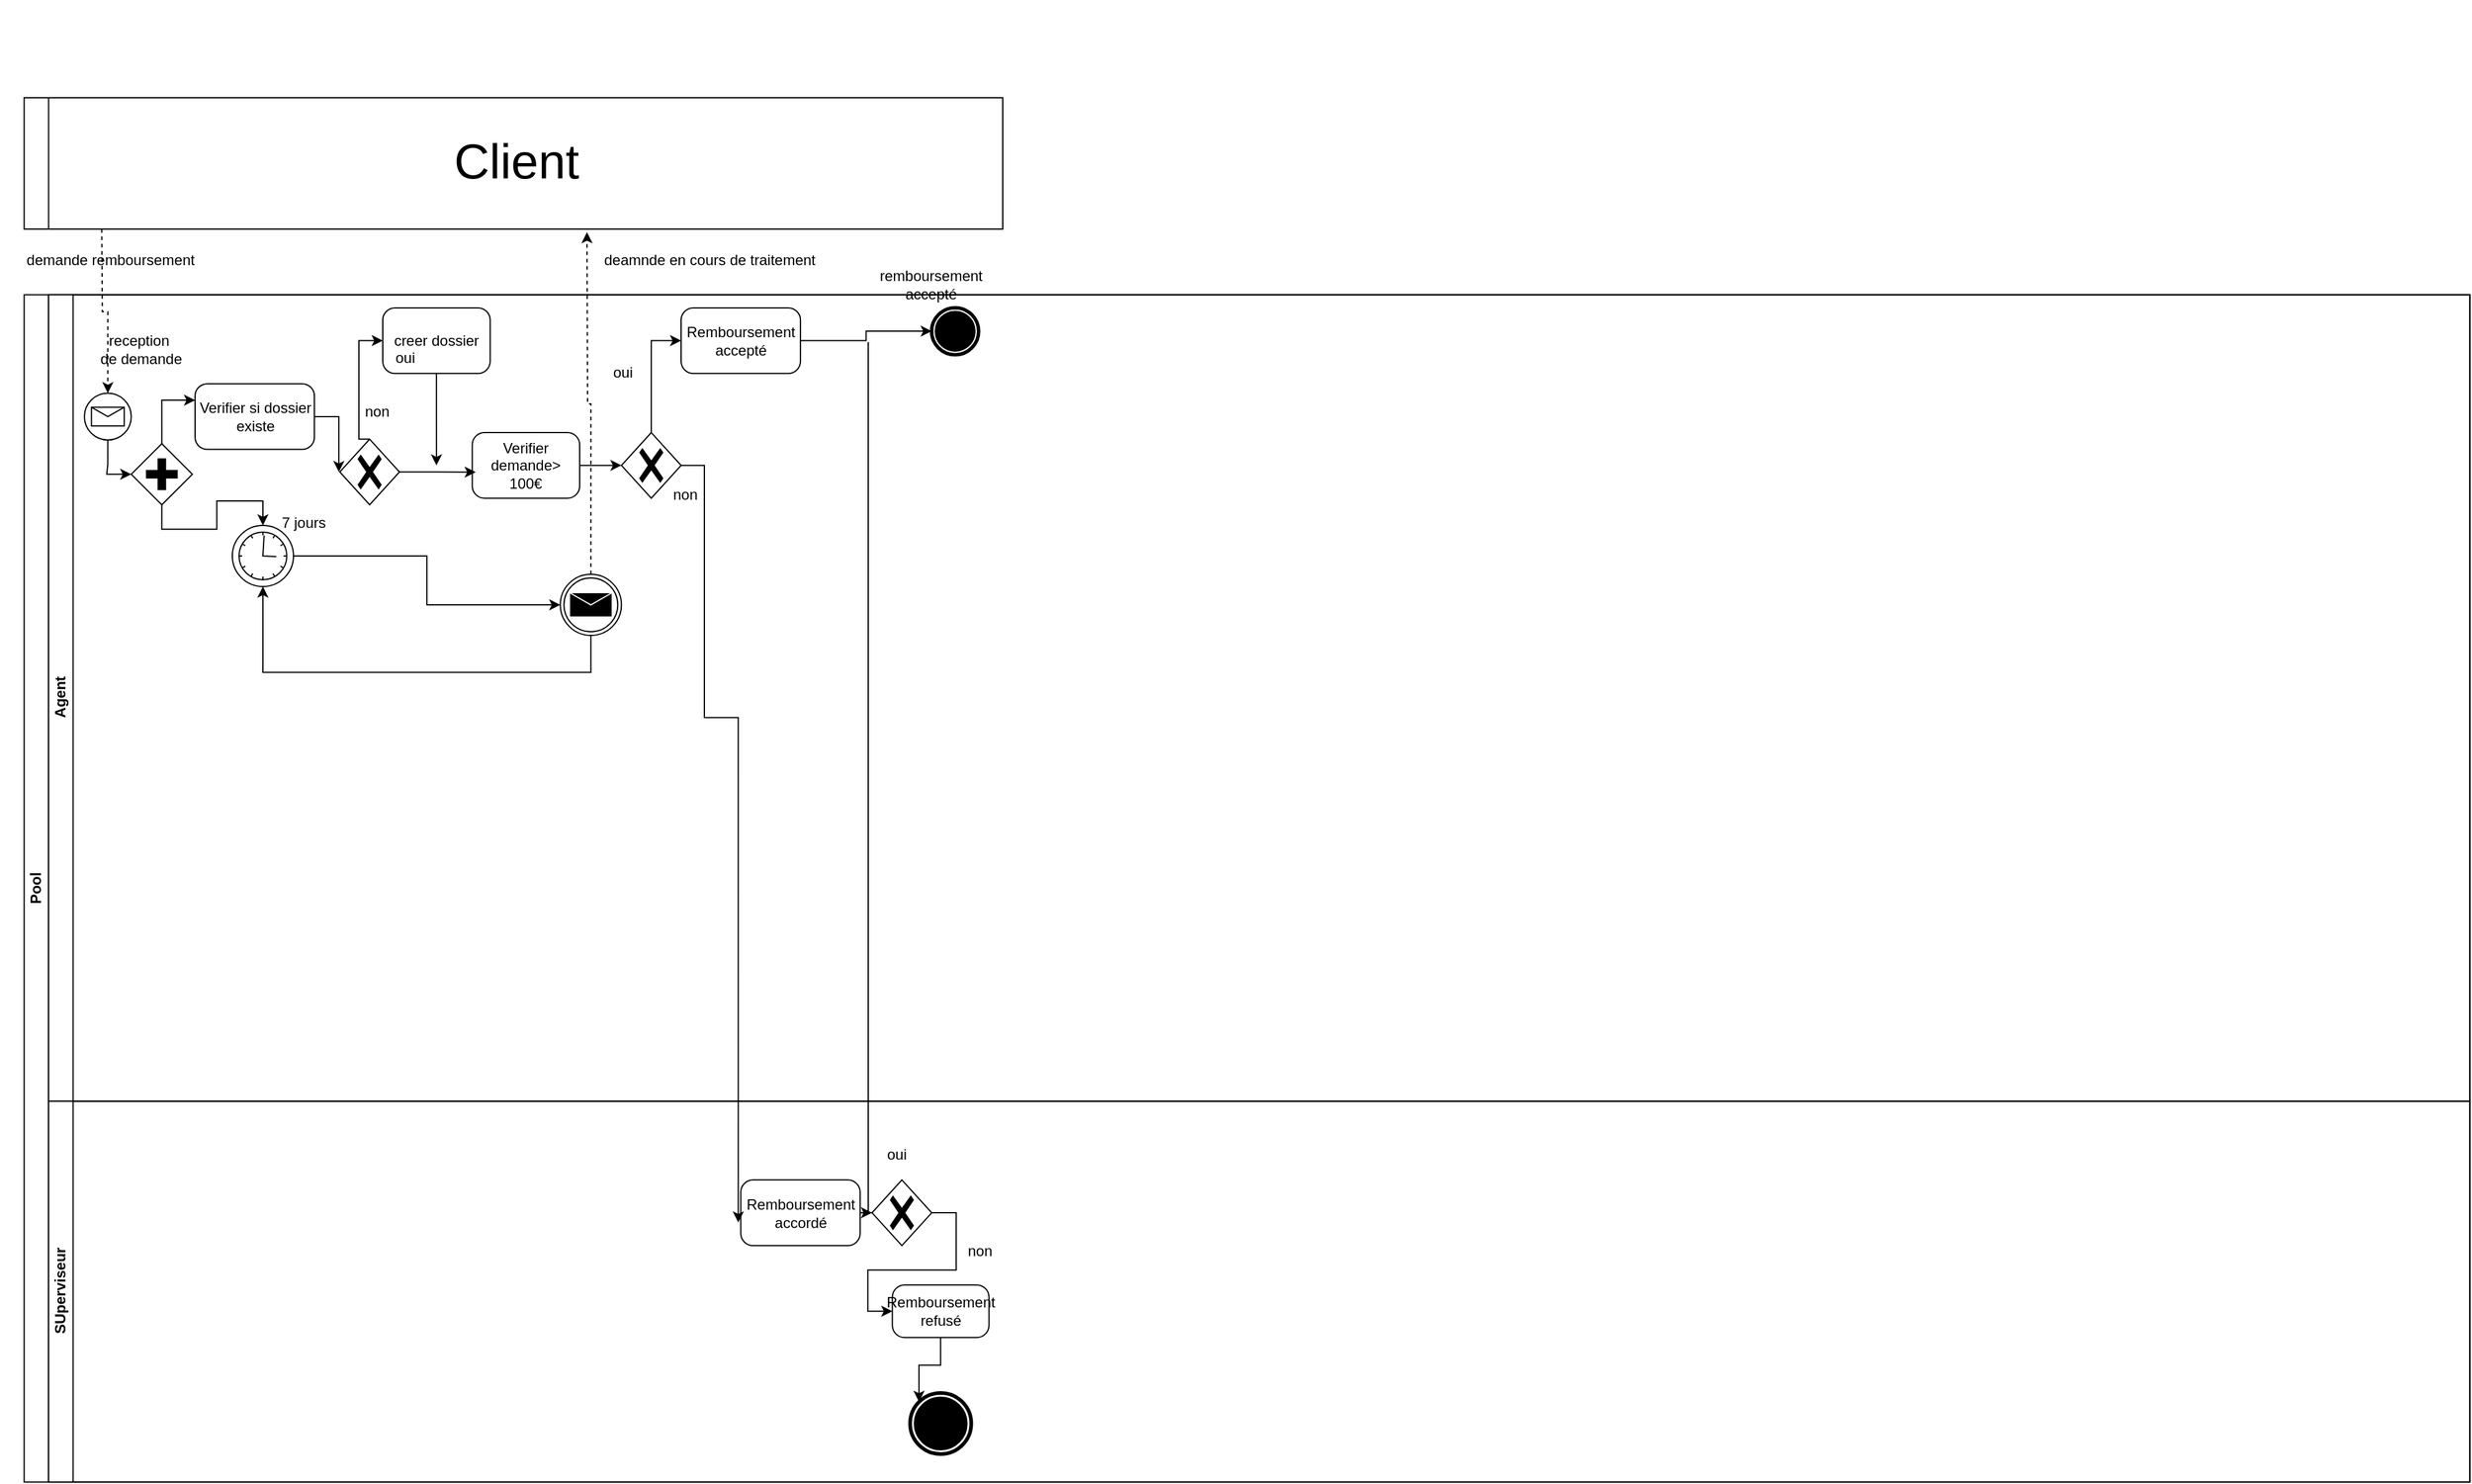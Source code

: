 <mxfile version="24.7.17">
  <diagram name="Page-1" id="uGdV3QrJ44gtEsTstzMS">
    <mxGraphModel dx="1434" dy="1954" grid="1" gridSize="10" guides="1" tooltips="1" connect="1" arrows="1" fold="1" page="1" pageScale="1" pageWidth="827" pageHeight="1169" background="none" math="0" shadow="0">
      <root>
        <mxCell id="0" />
        <mxCell id="1" parent="0" />
        <mxCell id="ghEgp-OwD1J704yQH-gl-111" value="" style="group" parent="1" vertex="1" connectable="0">
          <mxGeometry y="-80" width="2019.759" height="1212.836" as="geometry" />
        </mxCell>
        <mxCell id="ghEgp-OwD1J704yQH-gl-66" value="" style="group" parent="ghEgp-OwD1J704yQH-gl-111" vertex="1" connectable="0">
          <mxGeometry width="2019.759" height="1212.836" as="geometry" />
        </mxCell>
        <mxCell id="ghEgp-OwD1J704yQH-gl-112" value="" style="group" parent="ghEgp-OwD1J704yQH-gl-66" vertex="1" connectable="0">
          <mxGeometry x="10" y="80" width="2009.759" height="1132.836" as="geometry" />
        </mxCell>
        <mxCell id="ghEgp-OwD1J704yQH-gl-72" style="edgeStyle=orthogonalEdgeStyle;rounded=0;orthogonalLoop=1;jettySize=auto;html=1;dashed=1;entryX=0.5;entryY=0;entryDx=0;entryDy=0;entryPerimeter=0;" parent="ghEgp-OwD1J704yQH-gl-112" target="ghEgp-OwD1J704yQH-gl-77" edge="1">
          <mxGeometry relative="1" as="geometry">
            <mxPoint x="73.193" y="107.463" as="sourcePoint" />
            <mxPoint x="73.193" y="198.806" as="targetPoint" />
          </mxGeometry>
        </mxCell>
        <mxCell id="ghEgp-OwD1J704yQH-gl-1" value="" style="swimlane;startSize=20;horizontal=0;html=1;whiteSpace=wrap;" parent="ghEgp-OwD1J704yQH-gl-112" vertex="1">
          <mxGeometry x="9.759" width="800.241" height="107.463" as="geometry">
            <mxRectangle y="20" width="50" height="40" as="alternateBounds" />
          </mxGeometry>
        </mxCell>
        <mxCell id="ghEgp-OwD1J704yQH-gl-10" value="&lt;font style=&quot;font-size: 40px;&quot;&gt;Client&lt;/font&gt;" style="text;html=1;align=center;verticalAlign=middle;resizable=0;points=[];autosize=1;strokeColor=none;fillColor=none;" parent="ghEgp-OwD1J704yQH-gl-1" vertex="1">
          <mxGeometry x="337.451" y="21.493" width="130" height="60" as="geometry" />
        </mxCell>
        <mxCell id="ghEgp-OwD1J704yQH-gl-73" value="Pool" style="swimlane;html=1;childLayout=stackLayout;resizeParent=1;resizeParentMax=0;horizontal=0;startSize=20;horizontalStack=0;whiteSpace=wrap;" parent="ghEgp-OwD1J704yQH-gl-112" vertex="1">
          <mxGeometry x="9.759" y="161.194" width="2000" height="971.642" as="geometry" />
        </mxCell>
        <mxCell id="ghEgp-OwD1J704yQH-gl-75" value="Agent" style="swimlane;html=1;startSize=20;horizontal=0;" parent="ghEgp-OwD1J704yQH-gl-73" vertex="1">
          <mxGeometry x="20" width="1980" height="660" as="geometry" />
        </mxCell>
        <mxCell id="ghEgp-OwD1J704yQH-gl-77" value="" style="points=[[0.145,0.145,0],[0.5,0,0],[0.855,0.145,0],[1,0.5,0],[0.855,0.855,0],[0.5,1,0],[0.145,0.855,0],[0,0.5,0]];shape=mxgraph.bpmn.event;html=1;verticalLabelPosition=bottom;labelBackgroundColor=#ffffff;verticalAlign=top;align=center;perimeter=ellipsePerimeter;outlineConnect=0;aspect=fixed;outline=standard;symbol=message;" parent="ghEgp-OwD1J704yQH-gl-75" vertex="1">
          <mxGeometry x="29.277" y="80.597" width="38.298" height="38.298" as="geometry" />
        </mxCell>
        <mxCell id="ghEgp-OwD1J704yQH-gl-79" value="&lt;div&gt;reception&amp;nbsp;&lt;/div&gt;&lt;div&gt;de demande&lt;/div&gt;" style="text;html=1;align=center;verticalAlign=middle;resizable=0;points=[];autosize=1;strokeColor=none;fillColor=none;" parent="ghEgp-OwD1J704yQH-gl-75" vertex="1">
          <mxGeometry x="29.759" y="24.475" width="90" height="40" as="geometry" />
        </mxCell>
        <mxCell id="ghEgp-OwD1J704yQH-gl-80" value="Verifier si dossier existe" style="points=[[0.25,0,0],[0.5,0,0],[0.75,0,0],[1,0.25,0],[1,0.5,0],[1,0.75,0],[0.75,1,0],[0.5,1,0],[0.25,1,0],[0,0.75,0],[0,0.5,0],[0,0.25,0]];shape=mxgraph.bpmn.task;whiteSpace=wrap;rectStyle=rounded;size=10;html=1;container=1;expand=0;collapsible=0;taskMarker=abstract;" parent="ghEgp-OwD1J704yQH-gl-75" vertex="1">
          <mxGeometry x="119.758" y="72.884" width="97.59" height="53.731" as="geometry" />
        </mxCell>
        <mxCell id="ghEgp-OwD1J704yQH-gl-82" value="" style="points=[[0.25,0.25,0],[0.5,0,0],[0.75,0.25,0],[1,0.5,0],[0.75,0.75,0],[0.5,1,0],[0.25,0.75,0],[0,0.5,0]];shape=mxgraph.bpmn.gateway2;html=1;verticalLabelPosition=bottom;labelBackgroundColor=#ffffff;verticalAlign=top;align=center;perimeter=rhombusPerimeter;outlineConnect=0;outline=none;symbol=none;gwType=exclusive;" parent="ghEgp-OwD1J704yQH-gl-75" vertex="1">
          <mxGeometry x="238.12" y="118.209" width="48.795" height="53.731" as="geometry" />
        </mxCell>
        <mxCell id="ghEgp-OwD1J704yQH-gl-83" style="edgeStyle=orthogonalEdgeStyle;rounded=0;orthogonalLoop=1;jettySize=auto;html=1;entryX=0;entryY=0.5;entryDx=0;entryDy=0;entryPerimeter=0;" parent="ghEgp-OwD1J704yQH-gl-75" source="ghEgp-OwD1J704yQH-gl-80" target="ghEgp-OwD1J704yQH-gl-82" edge="1">
          <mxGeometry relative="1" as="geometry" />
        </mxCell>
        <mxCell id="ghEgp-OwD1J704yQH-gl-89" style="edgeStyle=orthogonalEdgeStyle;rounded=0;orthogonalLoop=1;jettySize=auto;html=1;" parent="ghEgp-OwD1J704yQH-gl-75" source="ghEgp-OwD1J704yQH-gl-84" edge="1">
          <mxGeometry relative="1" as="geometry">
            <mxPoint x="317.169" y="139.701" as="targetPoint" />
          </mxGeometry>
        </mxCell>
        <mxCell id="ghEgp-OwD1J704yQH-gl-84" value="creer dossier" style="points=[[0.25,0,0],[0.5,0,0],[0.75,0,0],[1,0.25,0],[1,0.5,0],[1,0.75,0],[0.75,1,0],[0.5,1,0],[0.25,1,0],[0,0.75,0],[0,0.5,0],[0,0.25,0]];shape=mxgraph.bpmn.task;whiteSpace=wrap;rectStyle=rounded;size=10;html=1;container=1;expand=0;collapsible=0;taskMarker=abstract;" parent="ghEgp-OwD1J704yQH-gl-75" vertex="1">
          <mxGeometry x="273.253" y="10.746" width="87.831" height="53.731" as="geometry" />
        </mxCell>
        <mxCell id="ghEgp-OwD1J704yQH-gl-85" style="edgeStyle=orthogonalEdgeStyle;rounded=0;orthogonalLoop=1;jettySize=auto;html=1;exitX=0.5;exitY=0;exitDx=0;exitDy=0;exitPerimeter=0;entryX=0;entryY=0.5;entryDx=0;entryDy=0;entryPerimeter=0;" parent="ghEgp-OwD1J704yQH-gl-75" source="ghEgp-OwD1J704yQH-gl-82" target="ghEgp-OwD1J704yQH-gl-84" edge="1">
          <mxGeometry relative="1" as="geometry">
            <Array as="points">
              <mxPoint x="253.735" y="118.209" />
              <mxPoint x="253.735" y="37.612" />
            </Array>
          </mxGeometry>
        </mxCell>
        <mxCell id="ghEgp-OwD1J704yQH-gl-86" value="non" style="text;html=1;align=center;verticalAlign=middle;resizable=0;points=[];autosize=1;" parent="ghEgp-OwD1J704yQH-gl-75" vertex="1">
          <mxGeometry x="247.88" y="80.597" width="40" height="30" as="geometry" />
        </mxCell>
        <mxCell id="ghEgp-OwD1J704yQH-gl-92" style="edgeStyle=orthogonalEdgeStyle;rounded=0;orthogonalLoop=1;jettySize=auto;html=1;exitX=1;exitY=0.5;exitDx=0;exitDy=0;exitPerimeter=0;" parent="ghEgp-OwD1J704yQH-gl-75" source="ghEgp-OwD1J704yQH-gl-87" target="ghEgp-OwD1J704yQH-gl-91" edge="1">
          <mxGeometry relative="1" as="geometry" />
        </mxCell>
        <mxCell id="ghEgp-OwD1J704yQH-gl-87" value="Verifier demande&amp;gt; 100€" style="points=[[0.25,0,0],[0.5,0,0],[0.75,0,0],[1,0.25,0],[1,0.5,0],[1,0.75,0],[0.75,1,0],[0.5,1,0],[0.25,1,0],[0,0.75,0],[0,0.5,0],[0,0.25,0]];shape=mxgraph.bpmn.task;whiteSpace=wrap;rectStyle=rounded;size=10;html=1;container=1;expand=0;collapsible=0;taskMarker=abstract;" parent="ghEgp-OwD1J704yQH-gl-75" vertex="1">
          <mxGeometry x="346.446" y="112.836" width="87.831" height="53.731" as="geometry" />
        </mxCell>
        <mxCell id="ghEgp-OwD1J704yQH-gl-88" style="edgeStyle=orthogonalEdgeStyle;rounded=0;orthogonalLoop=1;jettySize=auto;html=1;entryX=0.032;entryY=0.603;entryDx=0;entryDy=0;entryPerimeter=0;" parent="ghEgp-OwD1J704yQH-gl-75" source="ghEgp-OwD1J704yQH-gl-82" target="ghEgp-OwD1J704yQH-gl-87" edge="1">
          <mxGeometry relative="1" as="geometry" />
        </mxCell>
        <mxCell id="ghEgp-OwD1J704yQH-gl-91" value="" style="points=[[0.25,0.25,0],[0.5,0,0],[0.75,0.25,0],[1,0.5,0],[0.75,0.75,0],[0.5,1,0],[0.25,0.75,0],[0,0.5,0]];shape=mxgraph.bpmn.gateway2;html=1;verticalLabelPosition=bottom;labelBackgroundColor=#ffffff;verticalAlign=top;align=center;perimeter=rhombusPerimeter;outlineConnect=0;outline=none;symbol=none;gwType=exclusive;" parent="ghEgp-OwD1J704yQH-gl-75" vertex="1">
          <mxGeometry x="468.434" y="112.836" width="48.795" height="53.731" as="geometry" />
        </mxCell>
        <mxCell id="ghEgp-OwD1J704yQH-gl-100" style="edgeStyle=orthogonalEdgeStyle;rounded=0;orthogonalLoop=1;jettySize=auto;html=1;" parent="ghEgp-OwD1J704yQH-gl-75" source="ghEgp-OwD1J704yQH-gl-93" target="ghEgp-OwD1J704yQH-gl-99" edge="1">
          <mxGeometry relative="1" as="geometry" />
        </mxCell>
        <mxCell id="ghEgp-OwD1J704yQH-gl-93" value="Remboursement accepté" style="points=[[0.25,0,0],[0.5,0,0],[0.75,0,0],[1,0.25,0],[1,0.5,0],[1,0.75,0],[0.75,1,0],[0.5,1,0],[0.25,1,0],[0,0.75,0],[0,0.5,0],[0,0.25,0]];shape=mxgraph.bpmn.task;whiteSpace=wrap;rectStyle=rounded;size=10;html=1;container=1;expand=0;collapsible=0;taskMarker=abstract;" parent="ghEgp-OwD1J704yQH-gl-75" vertex="1">
          <mxGeometry x="517.229" y="10.746" width="97.59" height="53.731" as="geometry" />
        </mxCell>
        <mxCell id="ghEgp-OwD1J704yQH-gl-94" style="edgeStyle=orthogonalEdgeStyle;rounded=0;orthogonalLoop=1;jettySize=auto;html=1;entryX=0;entryY=0.5;entryDx=0;entryDy=0;entryPerimeter=0;" parent="ghEgp-OwD1J704yQH-gl-75" source="ghEgp-OwD1J704yQH-gl-91" target="ghEgp-OwD1J704yQH-gl-93" edge="1">
          <mxGeometry relative="1" as="geometry" />
        </mxCell>
        <mxCell id="ghEgp-OwD1J704yQH-gl-95" value="oui" style="text;html=1;align=center;verticalAlign=middle;resizable=0;points=[];autosize=1;" parent="ghEgp-OwD1J704yQH-gl-75" vertex="1">
          <mxGeometry x="448.916" y="48.358" width="40" height="30" as="geometry" />
        </mxCell>
        <mxCell id="ghEgp-OwD1J704yQH-gl-99" value="" style="points=[[0.145,0.145,0],[0.5,0,0],[0.855,0.145,0],[1,0.5,0],[0.855,0.855,0],[0.5,1,0],[0.145,0.855,0],[0,0.5,0]];shape=mxgraph.bpmn.event;html=1;verticalLabelPosition=bottom;labelBackgroundColor=#ffffff;verticalAlign=top;align=center;perimeter=ellipsePerimeter;outlineConnect=0;aspect=fixed;outline=end;symbol=terminate;" parent="ghEgp-OwD1J704yQH-gl-75" vertex="1">
          <mxGeometry x="722.169" y="10.746" width="38.298" height="38.298" as="geometry" />
        </mxCell>
        <mxCell id="ghEgp-OwD1J704yQH-gl-98" value="non" style="text;html=1;align=center;verticalAlign=middle;resizable=0;points=[];autosize=1;" parent="ghEgp-OwD1J704yQH-gl-75" vertex="1">
          <mxGeometry x="500.241" y="148.806" width="40" height="30" as="geometry" />
        </mxCell>
        <mxCell id="Hb0hjDJ2pyMfMAqpCGX1-11" style="edgeStyle=orthogonalEdgeStyle;rounded=0;orthogonalLoop=1;jettySize=auto;html=1;exitX=1;exitY=0.5;exitDx=0;exitDy=0;exitPerimeter=0;" parent="ghEgp-OwD1J704yQH-gl-75" source="Hb0hjDJ2pyMfMAqpCGX1-3" target="Hb0hjDJ2pyMfMAqpCGX1-10" edge="1">
          <mxGeometry relative="1" as="geometry" />
        </mxCell>
        <mxCell id="Hb0hjDJ2pyMfMAqpCGX1-3" value="" style="points=[[0.145,0.145,0],[0.5,0,0],[0.855,0.145,0],[1,0.5,0],[0.855,0.855,0],[0.5,1,0],[0.145,0.855,0],[0,0.5,0]];shape=mxgraph.bpmn.event;html=1;verticalLabelPosition=bottom;labelBackgroundColor=#ffffff;verticalAlign=top;align=center;perimeter=ellipsePerimeter;outlineConnect=0;aspect=fixed;outline=standard;symbol=timer;" parent="ghEgp-OwD1J704yQH-gl-75" vertex="1">
          <mxGeometry x="150.241" y="188.806" width="50" height="50" as="geometry" />
        </mxCell>
        <mxCell id="Hb0hjDJ2pyMfMAqpCGX1-8" style="edgeStyle=orthogonalEdgeStyle;rounded=0;orthogonalLoop=1;jettySize=auto;html=1;exitX=0.5;exitY=1;exitDx=0;exitDy=0;exitPerimeter=0;" parent="ghEgp-OwD1J704yQH-gl-75" source="Hb0hjDJ2pyMfMAqpCGX1-5" target="Hb0hjDJ2pyMfMAqpCGX1-3" edge="1">
          <mxGeometry relative="1" as="geometry" />
        </mxCell>
        <mxCell id="Hb0hjDJ2pyMfMAqpCGX1-5" value="" style="points=[[0.25,0.25,0],[0.5,0,0],[0.75,0.25,0],[1,0.5,0],[0.75,0.75,0],[0.5,1,0],[0.25,0.75,0],[0,0.5,0]];shape=mxgraph.bpmn.gateway2;html=1;verticalLabelPosition=bottom;labelBackgroundColor=#ffffff;verticalAlign=top;align=center;perimeter=rhombusPerimeter;outlineConnect=0;outline=none;symbol=none;gwType=parallel;" parent="ghEgp-OwD1J704yQH-gl-75" vertex="1">
          <mxGeometry x="67.571" y="121.936" width="50" height="50" as="geometry" />
        </mxCell>
        <mxCell id="Hb0hjDJ2pyMfMAqpCGX1-6" style="edgeStyle=orthogonalEdgeStyle;rounded=0;orthogonalLoop=1;jettySize=auto;html=1;entryX=0;entryY=0.5;entryDx=0;entryDy=0;entryPerimeter=0;" parent="ghEgp-OwD1J704yQH-gl-75" source="ghEgp-OwD1J704yQH-gl-77" target="Hb0hjDJ2pyMfMAqpCGX1-5" edge="1">
          <mxGeometry relative="1" as="geometry" />
        </mxCell>
        <mxCell id="Hb0hjDJ2pyMfMAqpCGX1-7" style="edgeStyle=orthogonalEdgeStyle;rounded=0;orthogonalLoop=1;jettySize=auto;html=1;exitX=0.5;exitY=0;exitDx=0;exitDy=0;exitPerimeter=0;entryX=0;entryY=0.25;entryDx=0;entryDy=0;entryPerimeter=0;" parent="ghEgp-OwD1J704yQH-gl-75" source="Hb0hjDJ2pyMfMAqpCGX1-5" target="ghEgp-OwD1J704yQH-gl-80" edge="1">
          <mxGeometry relative="1" as="geometry" />
        </mxCell>
        <mxCell id="Hb0hjDJ2pyMfMAqpCGX1-9" value="7 jours" style="text;html=1;align=center;verticalAlign=middle;resizable=0;points=[];autosize=1;strokeColor=none;fillColor=none;" parent="ghEgp-OwD1J704yQH-gl-75" vertex="1">
          <mxGeometry x="178.121" y="171.936" width="60" height="30" as="geometry" />
        </mxCell>
        <mxCell id="Hb0hjDJ2pyMfMAqpCGX1-13" style="edgeStyle=orthogonalEdgeStyle;rounded=0;orthogonalLoop=1;jettySize=auto;html=1;dashed=1;" parent="ghEgp-OwD1J704yQH-gl-75" source="Hb0hjDJ2pyMfMAqpCGX1-10" edge="1">
          <mxGeometry relative="1" as="geometry">
            <mxPoint x="440.241" y="-51.194" as="targetPoint" />
          </mxGeometry>
        </mxCell>
        <mxCell id="Hb0hjDJ2pyMfMAqpCGX1-10" value="" style="points=[[0.145,0.145,0],[0.5,0,0],[0.855,0.145,0],[1,0.5,0],[0.855,0.855,0],[0.5,1,0],[0.145,0.855,0],[0,0.5,0]];shape=mxgraph.bpmn.event;html=1;verticalLabelPosition=bottom;labelBackgroundColor=#ffffff;verticalAlign=top;align=center;perimeter=ellipsePerimeter;outlineConnect=0;aspect=fixed;outline=throwing;symbol=message;" parent="ghEgp-OwD1J704yQH-gl-75" vertex="1">
          <mxGeometry x="418.431" y="228.806" width="50" height="50" as="geometry" />
        </mxCell>
        <mxCell id="Hb0hjDJ2pyMfMAqpCGX1-19" style="edgeStyle=orthogonalEdgeStyle;rounded=0;orthogonalLoop=1;jettySize=auto;html=1;entryX=0.5;entryY=1;entryDx=0;entryDy=0;entryPerimeter=0;" parent="ghEgp-OwD1J704yQH-gl-75" source="Hb0hjDJ2pyMfMAqpCGX1-10" target="Hb0hjDJ2pyMfMAqpCGX1-3" edge="1">
          <mxGeometry relative="1" as="geometry">
            <Array as="points">
              <mxPoint x="443" y="309" />
              <mxPoint x="175" y="309" />
            </Array>
          </mxGeometry>
        </mxCell>
        <mxCell id="ghEgp-OwD1J704yQH-gl-76" value="SUperviseur" style="swimlane;html=1;startSize=20;horizontal=0;" parent="ghEgp-OwD1J704yQH-gl-73" vertex="1">
          <mxGeometry x="20" y="660" width="1980" height="311.642" as="geometry" />
        </mxCell>
        <mxCell id="ghEgp-OwD1J704yQH-gl-96" value="Remboursement accordé" style="points=[[0.25,0,0],[0.5,0,0],[0.75,0,0],[1,0.25,0],[1,0.5,0],[1,0.75,0],[0.75,1,0],[0.5,1,0],[0.25,1,0],[0,0.75,0],[0,0.5,0],[0,0.25,0]];shape=mxgraph.bpmn.task;whiteSpace=wrap;rectStyle=rounded;size=10;html=1;container=1;expand=0;collapsible=0;taskMarker=abstract;" parent="ghEgp-OwD1J704yQH-gl-76" vertex="1">
          <mxGeometry x="566.024" y="64.478" width="97.59" height="53.731" as="geometry" />
        </mxCell>
        <mxCell id="ghEgp-OwD1J704yQH-gl-103" style="edgeStyle=orthogonalEdgeStyle;rounded=0;orthogonalLoop=1;jettySize=auto;html=1;startArrow=none;startFill=0;endArrow=none;endFill=0;" parent="ghEgp-OwD1J704yQH-gl-76" source="ghEgp-OwD1J704yQH-gl-102" edge="1">
          <mxGeometry relative="1" as="geometry">
            <mxPoint x="670.241" y="-621.194" as="targetPoint" />
            <Array as="points">
              <mxPoint x="670" y="91" />
            </Array>
          </mxGeometry>
        </mxCell>
        <mxCell id="ghEgp-OwD1J704yQH-gl-102" value="" style="points=[[0.25,0.25,0],[0.5,0,0],[0.75,0.25,0],[1,0.5,0],[0.75,0.75,0],[0.5,1,0],[0.25,0.75,0],[0,0.5,0]];shape=mxgraph.bpmn.gateway2;html=1;verticalLabelPosition=bottom;labelBackgroundColor=#ffffff;verticalAlign=top;align=center;perimeter=rhombusPerimeter;outlineConnect=0;outline=none;symbol=none;gwType=exclusive;" parent="ghEgp-OwD1J704yQH-gl-76" vertex="1">
          <mxGeometry x="673.373" y="64.478" width="48.795" height="53.731" as="geometry" />
        </mxCell>
        <mxCell id="ghEgp-OwD1J704yQH-gl-104" style="edgeStyle=orthogonalEdgeStyle;rounded=0;orthogonalLoop=1;jettySize=auto;html=1;exitX=1;exitY=0.5;exitDx=0;exitDy=0;exitPerimeter=0;entryX=0;entryY=0.5;entryDx=0;entryDy=0;entryPerimeter=0;" parent="ghEgp-OwD1J704yQH-gl-76" source="ghEgp-OwD1J704yQH-gl-96" target="ghEgp-OwD1J704yQH-gl-102" edge="1">
          <mxGeometry relative="1" as="geometry" />
        </mxCell>
        <mxCell id="ghEgp-OwD1J704yQH-gl-109" style="edgeStyle=orthogonalEdgeStyle;rounded=0;orthogonalLoop=1;jettySize=auto;html=1;entryX=0.145;entryY=0.145;entryDx=0;entryDy=0;entryPerimeter=0;" parent="ghEgp-OwD1J704yQH-gl-76" source="ghEgp-OwD1J704yQH-gl-106" edge="1" target="IVteL6hl-BJ2XIqQ1IyN-1">
          <mxGeometry relative="1" as="geometry">
            <mxPoint x="729.488" y="236.418" as="targetPoint" />
          </mxGeometry>
        </mxCell>
        <mxCell id="ghEgp-OwD1J704yQH-gl-106" value="Remboursement refusé" style="points=[[0.25,0,0],[0.5,0,0],[0.75,0,0],[1,0.25,0],[1,0.5,0],[1,0.75,0],[0.75,1,0],[0.5,1,0],[0.25,1,0],[0,0.75,0],[0,0.5,0],[0,0.25,0]];shape=mxgraph.bpmn.task;whiteSpace=wrap;rectStyle=rounded;size=10;html=1;container=1;expand=0;collapsible=0;taskMarker=abstract;" parent="ghEgp-OwD1J704yQH-gl-76" vertex="1">
          <mxGeometry x="689.964" y="150.448" width="79.048" height="42.985" as="geometry" />
        </mxCell>
        <mxCell id="ghEgp-OwD1J704yQH-gl-107" style="edgeStyle=orthogonalEdgeStyle;rounded=0;orthogonalLoop=1;jettySize=auto;html=1;exitX=1;exitY=0.5;exitDx=0;exitDy=0;exitPerimeter=0;entryX=0;entryY=0.5;entryDx=0;entryDy=0;entryPerimeter=0;" parent="ghEgp-OwD1J704yQH-gl-76" source="ghEgp-OwD1J704yQH-gl-102" target="ghEgp-OwD1J704yQH-gl-106" edge="1">
          <mxGeometry relative="1" as="geometry" />
        </mxCell>
        <mxCell id="ghEgp-OwD1J704yQH-gl-108" value="non" style="text;html=1;align=center;verticalAlign=middle;resizable=0;points=[];autosize=1;strokeColor=none;fillColor=none;" parent="ghEgp-OwD1J704yQH-gl-76" vertex="1">
          <mxGeometry x="741.687" y="107.463" width="40" height="30" as="geometry" />
        </mxCell>
        <mxCell id="ghEgp-OwD1J704yQH-gl-105" value="oui" style="text;html=1;align=center;verticalAlign=middle;resizable=0;points=[];autosize=1;" parent="ghEgp-OwD1J704yQH-gl-76" vertex="1">
          <mxGeometry x="673.371" y="28.806" width="40" height="30" as="geometry" />
        </mxCell>
        <mxCell id="IVteL6hl-BJ2XIqQ1IyN-1" value="" style="points=[[0.145,0.145,0],[0.5,0,0],[0.855,0.145,0],[1,0.5,0],[0.855,0.855,0],[0.5,1,0],[0.145,0.855,0],[0,0.5,0]];shape=mxgraph.bpmn.event;html=1;verticalLabelPosition=bottom;labelBackgroundColor=#ffffff;verticalAlign=top;align=center;perimeter=ellipsePerimeter;outlineConnect=0;aspect=fixed;outline=end;symbol=terminate;" vertex="1" parent="ghEgp-OwD1J704yQH-gl-76">
          <mxGeometry x="704.491" y="238.806" width="50" height="50" as="geometry" />
        </mxCell>
        <mxCell id="ghEgp-OwD1J704yQH-gl-97" style="edgeStyle=orthogonalEdgeStyle;rounded=0;orthogonalLoop=1;jettySize=auto;html=1;entryX=-0.021;entryY=0.648;entryDx=0;entryDy=0;entryPerimeter=0;" parent="ghEgp-OwD1J704yQH-gl-73" source="ghEgp-OwD1J704yQH-gl-91" target="ghEgp-OwD1J704yQH-gl-96" edge="1">
          <mxGeometry relative="1" as="geometry">
            <Array as="points">
              <mxPoint x="556.265" y="139.701" />
              <mxPoint x="556.265" y="346.03" />
            </Array>
          </mxGeometry>
        </mxCell>
        <mxCell id="ghEgp-OwD1J704yQH-gl-78" value="demande remboursement" style="text;html=1;align=center;verticalAlign=middle;resizable=0;points=[];autosize=1;strokeColor=none;fillColor=none;" parent="ghEgp-OwD1J704yQH-gl-112" vertex="1">
          <mxGeometry y="118.209" width="160" height="30" as="geometry" />
        </mxCell>
        <mxCell id="Hb0hjDJ2pyMfMAqpCGX1-14" value="deamnde en cours de traitement" style="text;html=1;align=center;verticalAlign=middle;resizable=0;points=[];autosize=1;strokeColor=none;fillColor=none;" parent="ghEgp-OwD1J704yQH-gl-112" vertex="1">
          <mxGeometry x="470" y="118.21" width="200" height="30" as="geometry" />
        </mxCell>
        <mxCell id="ghEgp-OwD1J704yQH-gl-90" value="oui" style="text;html=1;align=center;verticalAlign=middle;resizable=0;points=[];autosize=1;" parent="ghEgp-OwD1J704yQH-gl-111" vertex="1">
          <mxGeometry x="311" y="278" width="40" height="30" as="geometry" />
        </mxCell>
        <mxCell id="ghEgp-OwD1J704yQH-gl-101" value="&lt;div&gt;remboursement&lt;/div&gt;&lt;div&gt;accepté&lt;/div&gt;" style="text;html=1;align=center;verticalAlign=middle;resizable=0;points=[];autosize=1;strokeColor=none;fillColor=none;" parent="ghEgp-OwD1J704yQH-gl-111" vertex="1">
          <mxGeometry x="706" y="213" width="110" height="40" as="geometry" />
        </mxCell>
      </root>
    </mxGraphModel>
  </diagram>
</mxfile>
